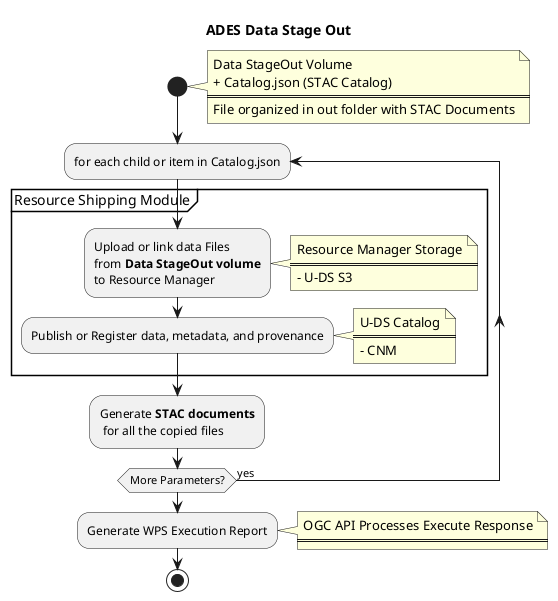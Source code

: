 @startuml
title ADES Data Stage Out

start
note right
  Data StageOut Volume
  + Catalog.json (STAC Catalog)
  ====
  File organized in out folder with STAC Documents
end note

repeat :for each child or item in Catalog.json;

  partition "Resource Shipping Module" {

      :Upload or link data Files
      from **Data StageOut volume**
      to Resource Manager;
      note right
        Resource Manager Storage
        ====
        - U-DS S3
      end note
      :Publish or Register data, metadata, and provenance;
      note right
        U-DS Catalog
        ====
        - CNM
      end note

  }

  :Generate **STAC documents**
   for all the copied files;

repeat while (More Parameters?) is (yes)
:Generate WPS Execution Report;
note right
  OGC API Processes Execute Response
  ====
end note

stop


@enduml

